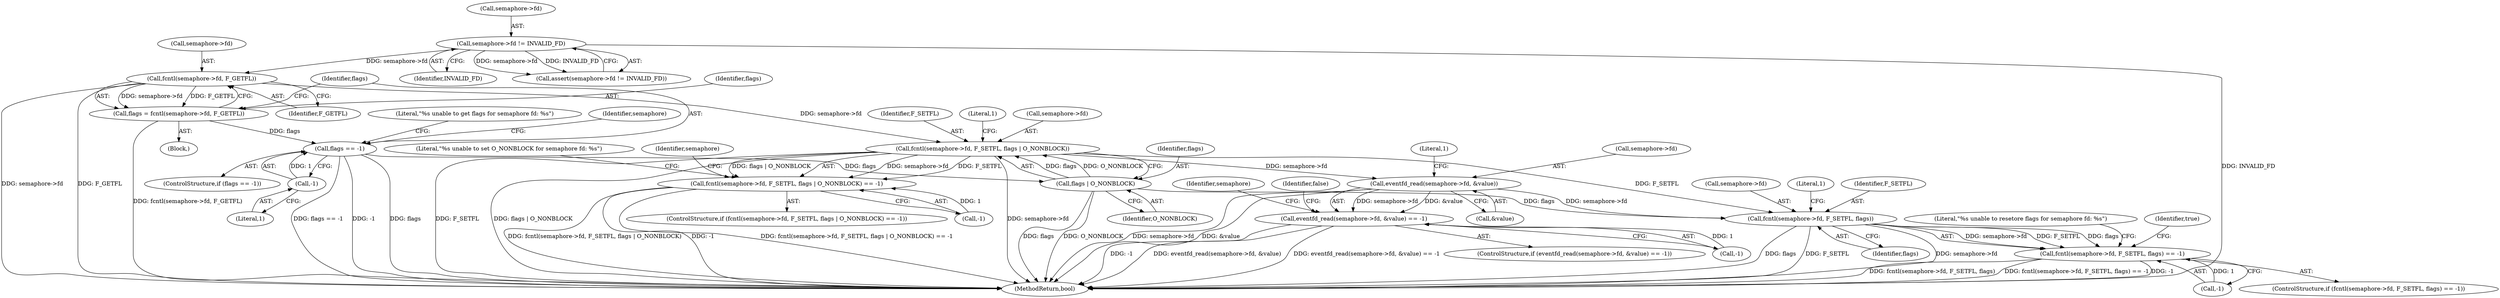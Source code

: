 digraph "1_Android_472271b153c5dc53c28beac55480a8d8434b2d5c_60@pointer" {
"1000136" [label="(Call,fcntl(semaphore->fd, F_SETFL, flags | O_NONBLOCK))"];
"1000116" [label="(Call,fcntl(semaphore->fd, F_GETFL))"];
"1000108" [label="(Call,semaphore->fd != INVALID_FD)"];
"1000141" [label="(Call,flags | O_NONBLOCK)"];
"1000122" [label="(Call,flags == -1)"];
"1000114" [label="(Call,flags = fcntl(semaphore->fd, F_GETFL))"];
"1000124" [label="(Call,-1)"];
"1000135" [label="(Call,fcntl(semaphore->fd, F_SETFL, flags | O_NONBLOCK) == -1)"];
"1000157" [label="(Call,eventfd_read(semaphore->fd, &value))"];
"1000156" [label="(Call,eventfd_read(semaphore->fd, &value) == -1)"];
"1000169" [label="(Call,fcntl(semaphore->fd, F_SETFL, flags))"];
"1000168" [label="(Call,fcntl(semaphore->fd, F_SETFL, flags) == -1)"];
"1000140" [label="(Identifier,F_SETFL)"];
"1000125" [label="(Literal,1)"];
"1000148" [label="(Literal,\"%s unable to set O_NONBLOCK for semaphore fd: %s\")"];
"1000116" [label="(Call,fcntl(semaphore->fd, F_GETFL))"];
"1000117" [label="(Call,semaphore->fd)"];
"1000109" [label="(Call,semaphore->fd)"];
"1000159" [label="(Identifier,semaphore)"];
"1000155" [label="(ControlStructure,if (eventfd_read(semaphore->fd, &value) == -1))"];
"1000167" [label="(ControlStructure,if (fcntl(semaphore->fd, F_SETFL, flags) == -1))"];
"1000170" [label="(Call,semaphore->fd)"];
"1000102" [label="(Block,)"];
"1000136" [label="(Call,fcntl(semaphore->fd, F_SETFL, flags | O_NONBLOCK))"];
"1000128" [label="(Literal,\"%s unable to get flags for semaphore fd: %s\")"];
"1000142" [label="(Identifier,flags)"];
"1000112" [label="(Identifier,INVALID_FD)"];
"1000138" [label="(Identifier,semaphore)"];
"1000145" [label="(Literal,1)"];
"1000171" [label="(Identifier,semaphore)"];
"1000169" [label="(Call,fcntl(semaphore->fd, F_SETFL, flags))"];
"1000174" [label="(Identifier,flags)"];
"1000121" [label="(ControlStructure,if (flags == -1))"];
"1000183" [label="(Identifier,true)"];
"1000144" [label="(Call,-1)"];
"1000122" [label="(Call,flags == -1)"];
"1000168" [label="(Call,fcntl(semaphore->fd, F_SETFL, flags) == -1)"];
"1000114" [label="(Call,flags = fcntl(semaphore->fd, F_GETFL))"];
"1000135" [label="(Call,fcntl(semaphore->fd, F_SETFL, flags | O_NONBLOCK) == -1)"];
"1000124" [label="(Call,-1)"];
"1000156" [label="(Call,eventfd_read(semaphore->fd, &value) == -1)"];
"1000176" [label="(Literal,1)"];
"1000164" [label="(Literal,1)"];
"1000163" [label="(Call,-1)"];
"1000175" [label="(Call,-1)"];
"1000173" [label="(Identifier,F_SETFL)"];
"1000158" [label="(Call,semaphore->fd)"];
"1000166" [label="(Identifier,false)"];
"1000107" [label="(Call,assert(semaphore->fd != INVALID_FD))"];
"1000178" [label="(Literal,\"%s unable to resetore flags for semaphore fd: %s\")"];
"1000157" [label="(Call,eventfd_read(semaphore->fd, &value))"];
"1000120" [label="(Identifier,F_GETFL)"];
"1000108" [label="(Call,semaphore->fd != INVALID_FD)"];
"1000141" [label="(Call,flags | O_NONBLOCK)"];
"1000123" [label="(Identifier,flags)"];
"1000134" [label="(ControlStructure,if (fcntl(semaphore->fd, F_SETFL, flags | O_NONBLOCK) == -1))"];
"1000137" [label="(Call,semaphore->fd)"];
"1000161" [label="(Call,&value)"];
"1000115" [label="(Identifier,flags)"];
"1000143" [label="(Identifier,O_NONBLOCK)"];
"1000184" [label="(MethodReturn,bool)"];
"1000136" -> "1000135"  [label="AST: "];
"1000136" -> "1000141"  [label="CFG: "];
"1000137" -> "1000136"  [label="AST: "];
"1000140" -> "1000136"  [label="AST: "];
"1000141" -> "1000136"  [label="AST: "];
"1000145" -> "1000136"  [label="CFG: "];
"1000136" -> "1000184"  [label="DDG: F_SETFL"];
"1000136" -> "1000184"  [label="DDG: flags | O_NONBLOCK"];
"1000136" -> "1000184"  [label="DDG: semaphore->fd"];
"1000136" -> "1000135"  [label="DDG: semaphore->fd"];
"1000136" -> "1000135"  [label="DDG: F_SETFL"];
"1000136" -> "1000135"  [label="DDG: flags | O_NONBLOCK"];
"1000116" -> "1000136"  [label="DDG: semaphore->fd"];
"1000141" -> "1000136"  [label="DDG: flags"];
"1000141" -> "1000136"  [label="DDG: O_NONBLOCK"];
"1000136" -> "1000157"  [label="DDG: semaphore->fd"];
"1000136" -> "1000169"  [label="DDG: F_SETFL"];
"1000116" -> "1000114"  [label="AST: "];
"1000116" -> "1000120"  [label="CFG: "];
"1000117" -> "1000116"  [label="AST: "];
"1000120" -> "1000116"  [label="AST: "];
"1000114" -> "1000116"  [label="CFG: "];
"1000116" -> "1000184"  [label="DDG: semaphore->fd"];
"1000116" -> "1000184"  [label="DDG: F_GETFL"];
"1000116" -> "1000114"  [label="DDG: semaphore->fd"];
"1000116" -> "1000114"  [label="DDG: F_GETFL"];
"1000108" -> "1000116"  [label="DDG: semaphore->fd"];
"1000108" -> "1000107"  [label="AST: "];
"1000108" -> "1000112"  [label="CFG: "];
"1000109" -> "1000108"  [label="AST: "];
"1000112" -> "1000108"  [label="AST: "];
"1000107" -> "1000108"  [label="CFG: "];
"1000108" -> "1000184"  [label="DDG: INVALID_FD"];
"1000108" -> "1000107"  [label="DDG: semaphore->fd"];
"1000108" -> "1000107"  [label="DDG: INVALID_FD"];
"1000141" -> "1000143"  [label="CFG: "];
"1000142" -> "1000141"  [label="AST: "];
"1000143" -> "1000141"  [label="AST: "];
"1000141" -> "1000184"  [label="DDG: flags"];
"1000141" -> "1000184"  [label="DDG: O_NONBLOCK"];
"1000122" -> "1000141"  [label="DDG: flags"];
"1000141" -> "1000169"  [label="DDG: flags"];
"1000122" -> "1000121"  [label="AST: "];
"1000122" -> "1000124"  [label="CFG: "];
"1000123" -> "1000122"  [label="AST: "];
"1000124" -> "1000122"  [label="AST: "];
"1000128" -> "1000122"  [label="CFG: "];
"1000138" -> "1000122"  [label="CFG: "];
"1000122" -> "1000184"  [label="DDG: flags"];
"1000122" -> "1000184"  [label="DDG: flags == -1"];
"1000122" -> "1000184"  [label="DDG: -1"];
"1000114" -> "1000122"  [label="DDG: flags"];
"1000124" -> "1000122"  [label="DDG: 1"];
"1000114" -> "1000102"  [label="AST: "];
"1000115" -> "1000114"  [label="AST: "];
"1000123" -> "1000114"  [label="CFG: "];
"1000114" -> "1000184"  [label="DDG: fcntl(semaphore->fd, F_GETFL)"];
"1000124" -> "1000125"  [label="CFG: "];
"1000125" -> "1000124"  [label="AST: "];
"1000135" -> "1000134"  [label="AST: "];
"1000135" -> "1000144"  [label="CFG: "];
"1000144" -> "1000135"  [label="AST: "];
"1000148" -> "1000135"  [label="CFG: "];
"1000159" -> "1000135"  [label="CFG: "];
"1000135" -> "1000184"  [label="DDG: -1"];
"1000135" -> "1000184"  [label="DDG: fcntl(semaphore->fd, F_SETFL, flags | O_NONBLOCK) == -1"];
"1000135" -> "1000184"  [label="DDG: fcntl(semaphore->fd, F_SETFL, flags | O_NONBLOCK)"];
"1000144" -> "1000135"  [label="DDG: 1"];
"1000157" -> "1000156"  [label="AST: "];
"1000157" -> "1000161"  [label="CFG: "];
"1000158" -> "1000157"  [label="AST: "];
"1000161" -> "1000157"  [label="AST: "];
"1000164" -> "1000157"  [label="CFG: "];
"1000157" -> "1000184"  [label="DDG: semaphore->fd"];
"1000157" -> "1000184"  [label="DDG: &value"];
"1000157" -> "1000156"  [label="DDG: semaphore->fd"];
"1000157" -> "1000156"  [label="DDG: &value"];
"1000157" -> "1000169"  [label="DDG: semaphore->fd"];
"1000156" -> "1000155"  [label="AST: "];
"1000156" -> "1000163"  [label="CFG: "];
"1000163" -> "1000156"  [label="AST: "];
"1000166" -> "1000156"  [label="CFG: "];
"1000171" -> "1000156"  [label="CFG: "];
"1000156" -> "1000184"  [label="DDG: eventfd_read(semaphore->fd, &value)"];
"1000156" -> "1000184"  [label="DDG: eventfd_read(semaphore->fd, &value) == -1"];
"1000156" -> "1000184"  [label="DDG: -1"];
"1000163" -> "1000156"  [label="DDG: 1"];
"1000169" -> "1000168"  [label="AST: "];
"1000169" -> "1000174"  [label="CFG: "];
"1000170" -> "1000169"  [label="AST: "];
"1000173" -> "1000169"  [label="AST: "];
"1000174" -> "1000169"  [label="AST: "];
"1000176" -> "1000169"  [label="CFG: "];
"1000169" -> "1000184"  [label="DDG: F_SETFL"];
"1000169" -> "1000184"  [label="DDG: semaphore->fd"];
"1000169" -> "1000184"  [label="DDG: flags"];
"1000169" -> "1000168"  [label="DDG: semaphore->fd"];
"1000169" -> "1000168"  [label="DDG: F_SETFL"];
"1000169" -> "1000168"  [label="DDG: flags"];
"1000168" -> "1000167"  [label="AST: "];
"1000168" -> "1000175"  [label="CFG: "];
"1000175" -> "1000168"  [label="AST: "];
"1000178" -> "1000168"  [label="CFG: "];
"1000183" -> "1000168"  [label="CFG: "];
"1000168" -> "1000184"  [label="DDG: fcntl(semaphore->fd, F_SETFL, flags)"];
"1000168" -> "1000184"  [label="DDG: fcntl(semaphore->fd, F_SETFL, flags) == -1"];
"1000168" -> "1000184"  [label="DDG: -1"];
"1000175" -> "1000168"  [label="DDG: 1"];
}
